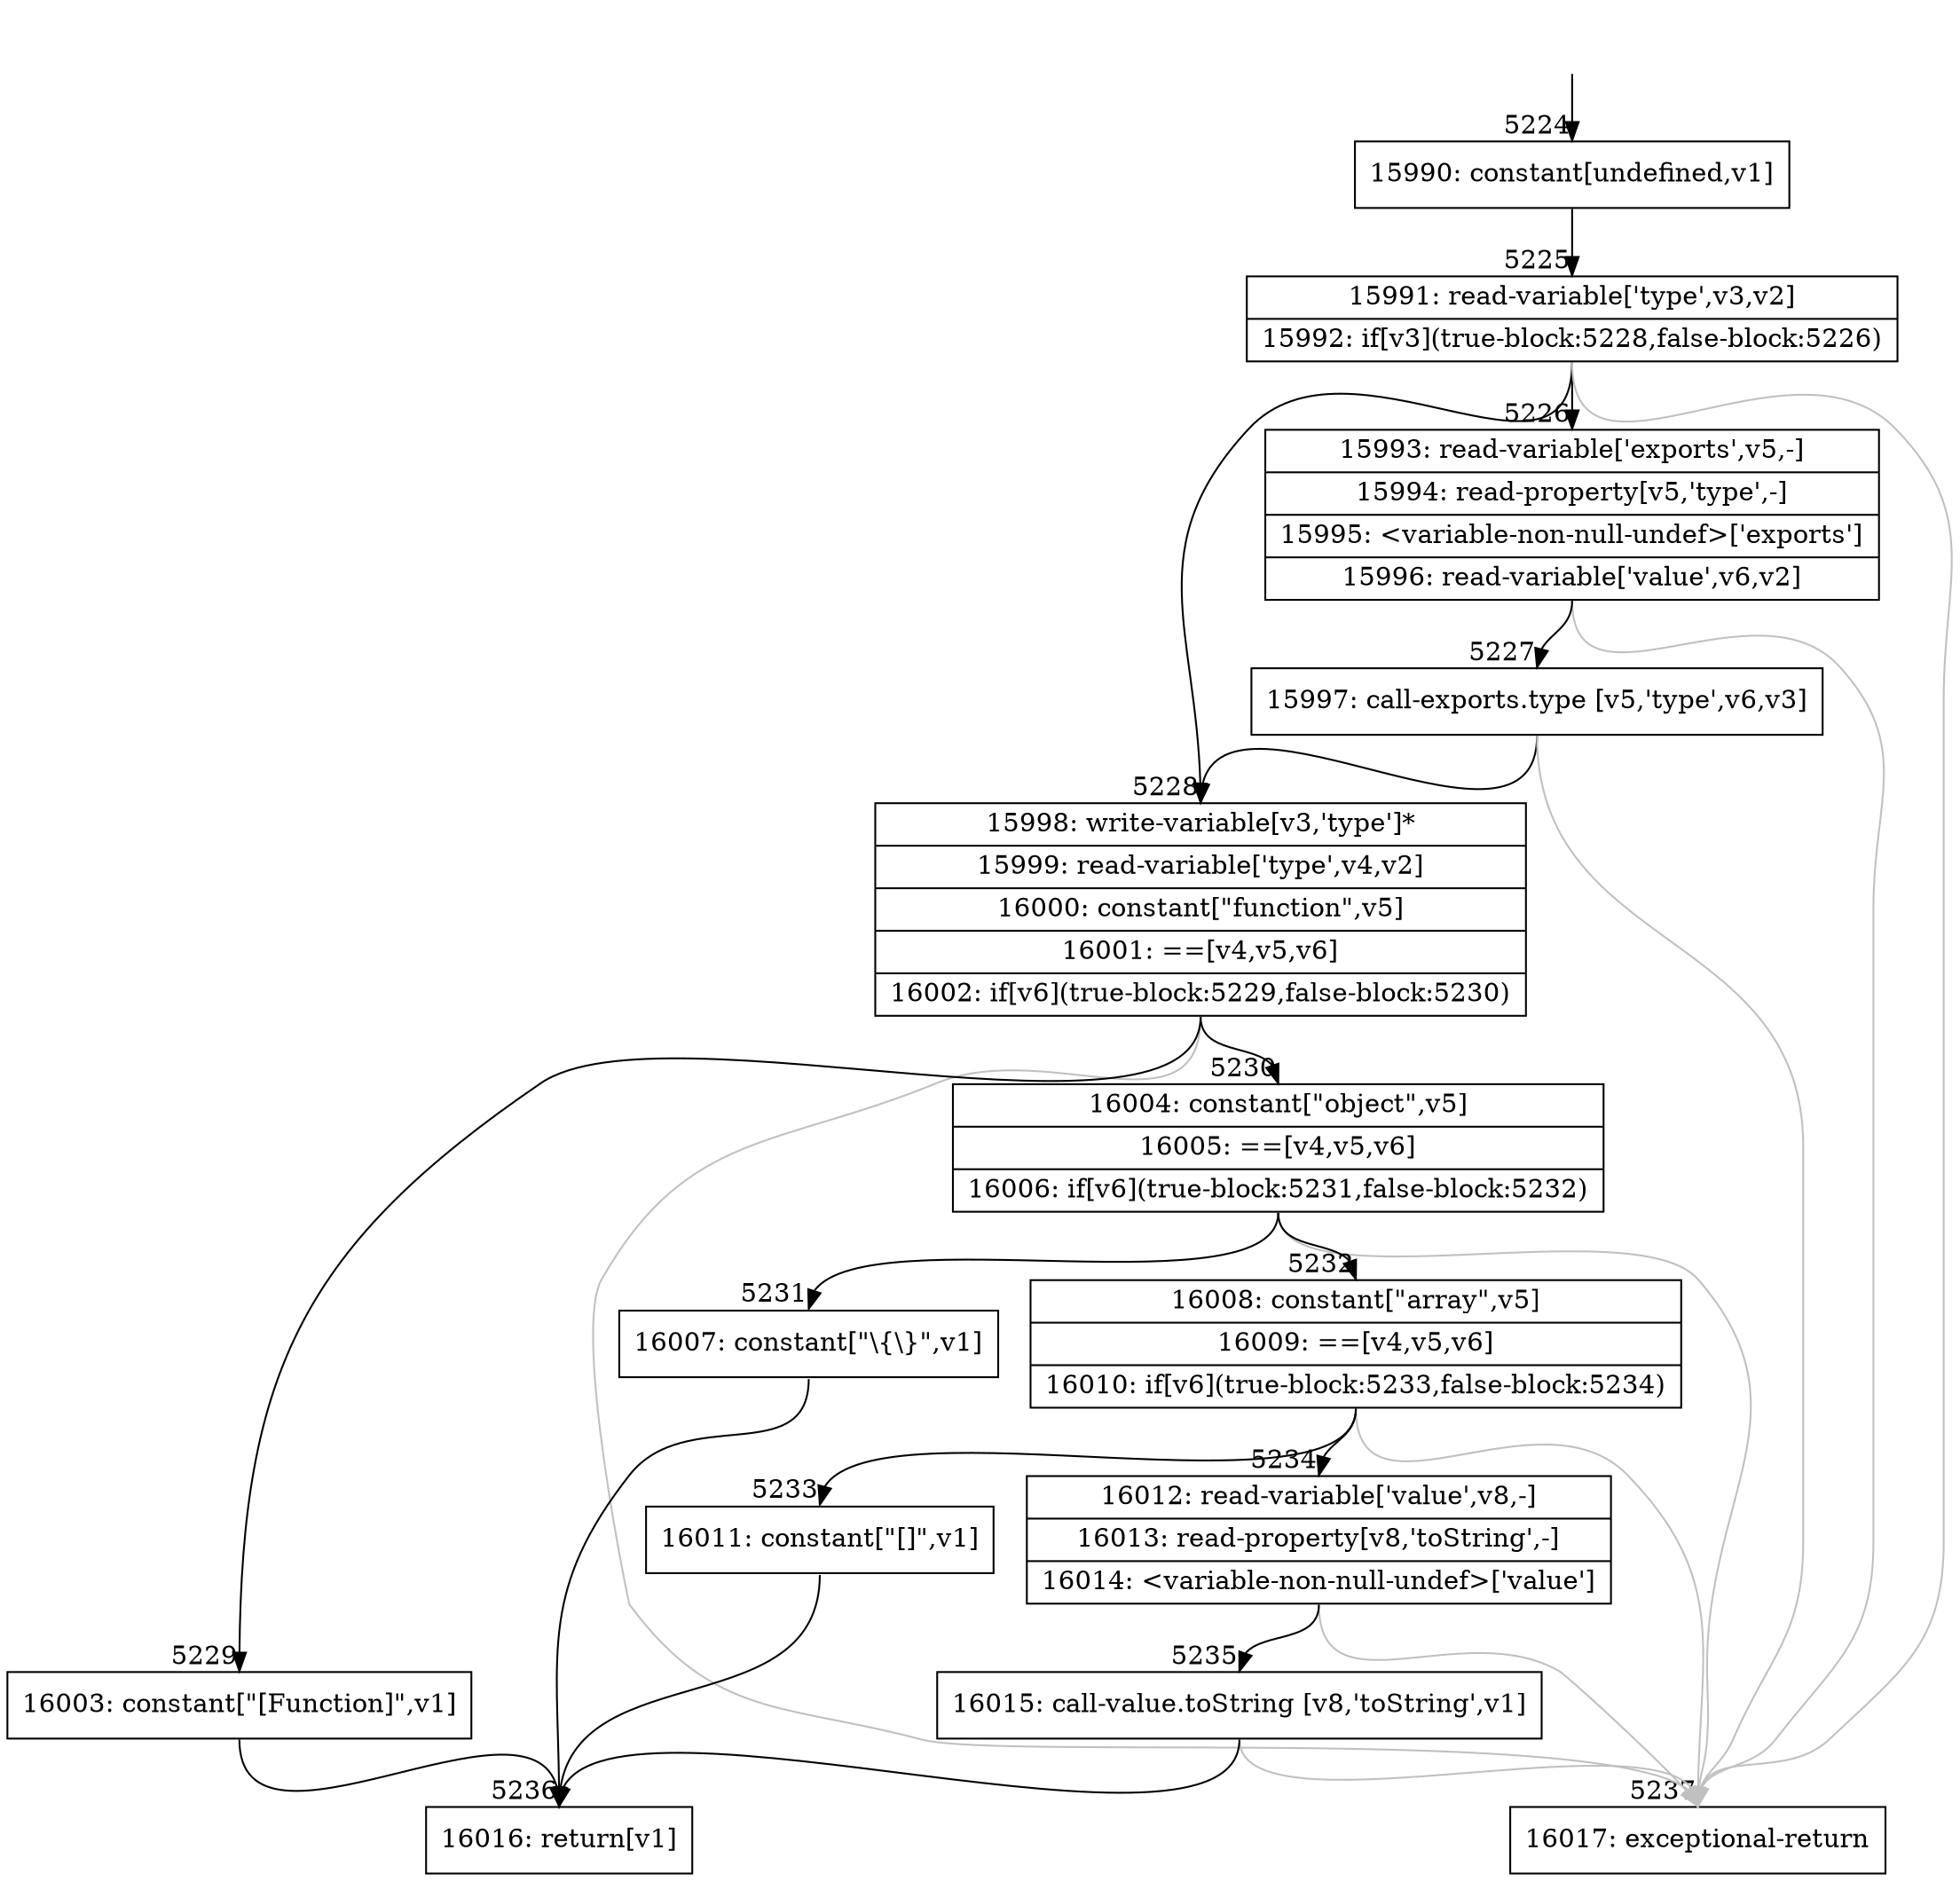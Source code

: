 digraph {
rankdir="TD"
BB_entry459[shape=none,label=""];
BB_entry459 -> BB5224 [tailport=s, headport=n, headlabel="    5224"]
BB5224 [shape=record label="{15990: constant[undefined,v1]}" ] 
BB5224 -> BB5225 [tailport=s, headport=n, headlabel="      5225"]
BB5225 [shape=record label="{15991: read-variable['type',v3,v2]|15992: if[v3](true-block:5228,false-block:5226)}" ] 
BB5225 -> BB5228 [tailport=s, headport=n, headlabel="      5228"]
BB5225 -> BB5226 [tailport=s, headport=n, headlabel="      5226"]
BB5225 -> BB5237 [tailport=s, headport=n, color=gray, headlabel="      5237"]
BB5226 [shape=record label="{15993: read-variable['exports',v5,-]|15994: read-property[v5,'type',-]|15995: \<variable-non-null-undef\>['exports']|15996: read-variable['value',v6,v2]}" ] 
BB5226 -> BB5227 [tailport=s, headport=n, headlabel="      5227"]
BB5226 -> BB5237 [tailport=s, headport=n, color=gray]
BB5227 [shape=record label="{15997: call-exports.type [v5,'type',v6,v3]}" ] 
BB5227 -> BB5228 [tailport=s, headport=n]
BB5227 -> BB5237 [tailport=s, headport=n, color=gray]
BB5228 [shape=record label="{15998: write-variable[v3,'type']*|15999: read-variable['type',v4,v2]|16000: constant[\"function\",v5]|16001: ==[v4,v5,v6]|16002: if[v6](true-block:5229,false-block:5230)}" ] 
BB5228 -> BB5229 [tailport=s, headport=n, headlabel="      5229"]
BB5228 -> BB5230 [tailport=s, headport=n, headlabel="      5230"]
BB5228 -> BB5237 [tailport=s, headport=n, color=gray]
BB5229 [shape=record label="{16003: constant[\"[Function]\",v1]}" ] 
BB5229 -> BB5236 [tailport=s, headport=n, headlabel="      5236"]
BB5230 [shape=record label="{16004: constant[\"object\",v5]|16005: ==[v4,v5,v6]|16006: if[v6](true-block:5231,false-block:5232)}" ] 
BB5230 -> BB5231 [tailport=s, headport=n, headlabel="      5231"]
BB5230 -> BB5232 [tailport=s, headport=n, headlabel="      5232"]
BB5230 -> BB5237 [tailport=s, headport=n, color=gray]
BB5231 [shape=record label="{16007: constant[\"\\\{\\\}\",v1]}" ] 
BB5231 -> BB5236 [tailport=s, headport=n]
BB5232 [shape=record label="{16008: constant[\"array\",v5]|16009: ==[v4,v5,v6]|16010: if[v6](true-block:5233,false-block:5234)}" ] 
BB5232 -> BB5233 [tailport=s, headport=n, headlabel="      5233"]
BB5232 -> BB5234 [tailport=s, headport=n, headlabel="      5234"]
BB5232 -> BB5237 [tailport=s, headport=n, color=gray]
BB5233 [shape=record label="{16011: constant[\"[]\",v1]}" ] 
BB5233 -> BB5236 [tailport=s, headport=n]
BB5234 [shape=record label="{16012: read-variable['value',v8,-]|16013: read-property[v8,'toString',-]|16014: \<variable-non-null-undef\>['value']}" ] 
BB5234 -> BB5235 [tailport=s, headport=n, headlabel="      5235"]
BB5234 -> BB5237 [tailport=s, headport=n, color=gray]
BB5235 [shape=record label="{16015: call-value.toString [v8,'toString',v1]}" ] 
BB5235 -> BB5236 [tailport=s, headport=n]
BB5235 -> BB5237 [tailport=s, headport=n, color=gray]
BB5236 [shape=record label="{16016: return[v1]}" ] 
BB5237 [shape=record label="{16017: exceptional-return}" ] 
//#$~ 6047
}
